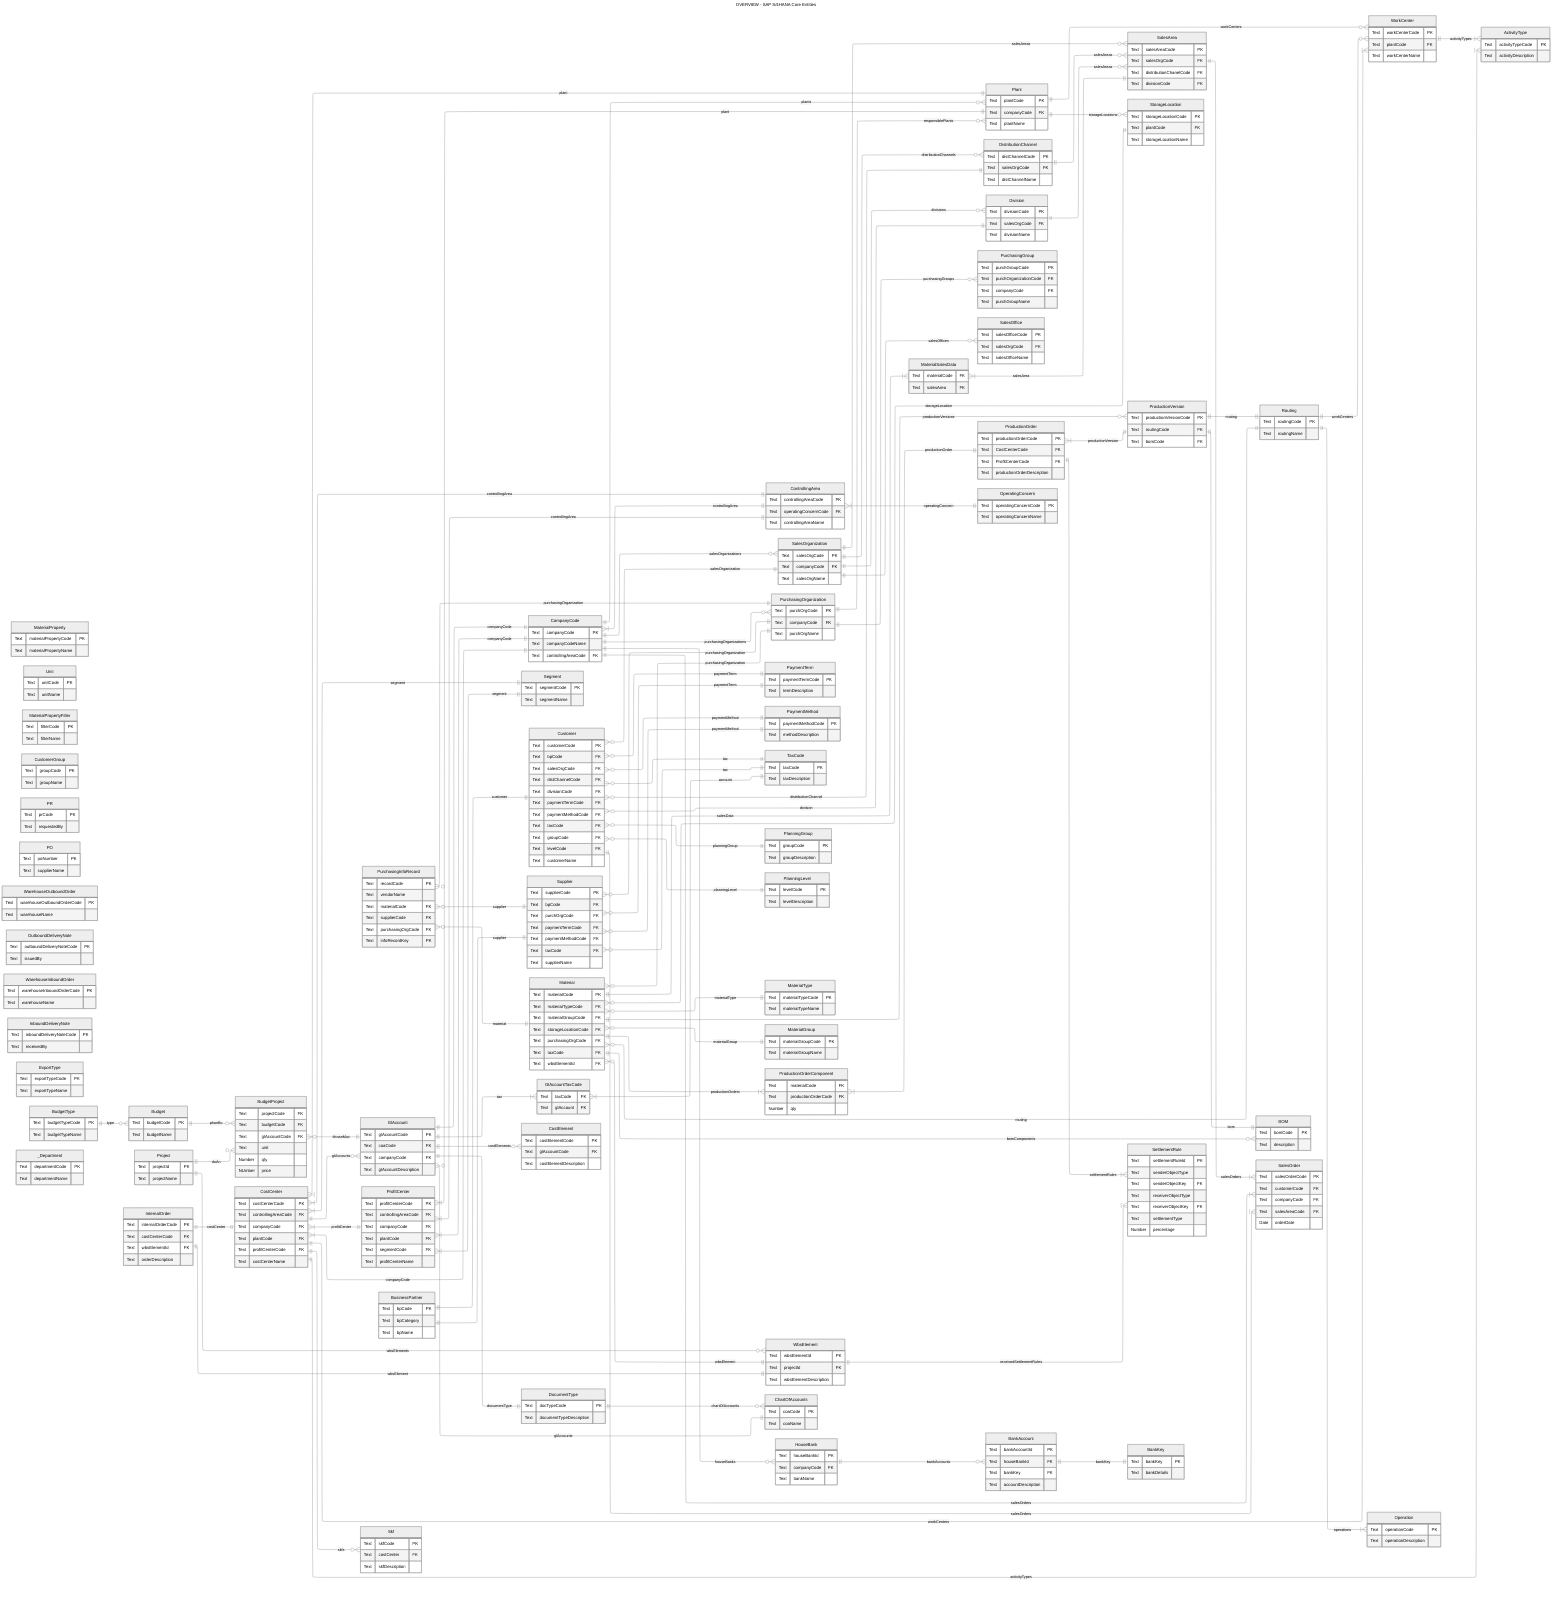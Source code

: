 ---
title: OVERVIEW - SAP S/4HANA Core Entities
config:
  theme: neutral
  layout: elk
---
erDiagram
    direction lr
    MaterialProperty {
        Text materialPropertyCode PK
        Text materialPropertyName
    }

    Unit {
        Text unitCode PK
        Text unitName
    }

    MaterialPropertyFilter {
        Text filterCode PK
        Text filterName
    }

    PurchasingInfoRecord {
        Text recordCode PK
        Text vendorName
    }

    CustomerGroup {
        Text groupCode PK
        Text groupName
    }

    PR {
        Text prCode PK
        Text requestedBy
    }

    PO {
        Text poNumber PK
        Text supplierName
    }

    WarehouseOutboundOrder {
        Text warehouseOutboundOrderCode PK
        Text warehouseName
    }

    OutboundDeliveryNote {
        Text outboundDeliveryNoteCode PK
        Text issuedBy
    }

    WarehouseInboundOrder {
        Text warehouseInboundOrderCode PK
        Text warehouseName
    }

    InboundDeliveryNote {
        Text inboundDeliveryNoteCode PK
        Text receivedBy
    }

    ExportType {
        Text exportTypeCode PK
        Text exportTypeName
    }

    Budget {
        Text budgetCode PK
        Text budgetName
    }

    BudgetType {
        Text budgetTypeCode PK
        Text budgetTypeName
    }

    BudgetProject {
        Text projectCode FK
        Text budgetCode FK
        Text glAccountCode FK
        Text unit
        Number qty
        NUmber price
    }

    BudgetType ||--o{ Budget : "type"
    Budget ||--o{ BudgetProject : "phanBo"
    Project ||--o{ BudgetProject : "duAn"
    BudgetProject o{--|| GlAccount : "khoanMuc"


    %% --- Company Structure (FI/CO Foundation) ---
    CompanyCode {
        Text companyCode PK
        Text companyCodeName
        Text controllingAreaCode FK
    }

    ControllingArea {
        Text controllingAreaCode PK
        Text operatingConcernCode FK
        Text controllingAreaName
    }

    Plant {
        Text plantCode PK
        Text companyCode FK
        Text plantName
    }

    SalesOrganization {
        Text salesOrgCode PK
        Text companyCode FK
        Text salesOrgName
    }

    DistributionChannel {
        Text distChannelCode PK
        Text salesOrgCode FK 
        Text distChannelName
    }

    Division {
        Text divisionCode PK
        Text salesOrgCode FK 
        Text divisionName
    }

    SalesArea {
        Text salesAreaCode PK
        Text salesOrgCode FK
        Text distributionChanelCode FK
        Text divisionCode FK
    }

    PurchasingOrganization {
        Text purchOrgCode PK
        Text companyCode FK
        Text purchOrgName
    }

    PurchasingGroup {
        Text purchGroupCode PK
        Text purchOrganizationCode FK
        Text companyCode FK
        Text purchGroupName
    }

    Segment {
        Text segmentCode PK
        Text segmentName
    }

    SalesOffice {
        Text salesOfficeCode PK
        Text salesOrgCode FK
        Text salesOfficeName 
    }

    CompanyCode }|--|| ControllingArea : controllingArea
    CompanyCode ||--o{ Plant : plants
    CompanyCode ||--o{ SalesOrganization : salesOrganizations
    CompanyCode ||--o{ PurchasingOrganization : purchasingOrganizations

    Plant ||--o{ StorageLocation : storageLocations
    Plant ||--o{ WorkCenter : workCenters

    SalesOrganization ||--o{ SalesOffice : salesOffices
    SalesOrganization ||--o{ DistributionChannel : distributionChannels
    SalesOrganization ||--o{ Division : divisions
    SalesOrganization ||--o{ SalesArea : salesAreas

    DistributionChannel ||--o{ SalesArea : salesAreas
    Division ||--o{ SalesArea : salesAreas

    PurchasingOrganization ||--o{ PurchasingGroup : purchasingGroups
    PurchasingOrganization ||--o{ Plant : responsiblePlants

    %% --- Master Data - Business Partners ---
    BusinessPartner {
        Text bpCode PK
        Text bpCategory
        Text bpName
    }

    Customer {
        Text customerCode PK
        Text bpCode FK            
        Text salesOrgCode FK      
        Text distChannelCode FK   
        Text divisionCode FK      
        Text paymentTermCode FK   
        Text paymentMethodCode FK 
        Text taxCode FK           
        Text groupCode FK         
        Text levelCode FK         
        Text customerName
    }

    Supplier {
        Text supplierCode PK
        Text bpCode FK            
        Text purchOrgCode FK      
        Text paymentTermCode FK   
        Text paymentMethodCode FK 
        Text taxCode FK           
        Text supplierName
    }

    BusinessPartner ||--|| Customer : customer
    BusinessPartner ||--|| Supplier : supplier

    Customer }o--|| SalesOrganization : salesOrganization
    Customer }o--|| DistributionChannel : distributionChannel
    Customer }o--|| Division : division
    Customer }o--|| PaymentTerm : paymentTerm
    Customer }o--|| PaymentMethod : paymentMethod
    Customer }o--|| TaxCode : tax
    Customer }o--|| PlanningGroup : planningGroup
    Customer }o--|| PlanningLevel : planningLevel

    Supplier }o--|| PurchasingOrganization : purchasingOrganization
    Supplier }o--|| PaymentTerm : paymentTerm
    Supplier }o--|| PaymentMethod : paymentMethod
    Supplier }o--|| TaxCode : tax

    PurchasingInfoRecord {
        Text materialCode FK
        Text supplierCode FK
        Text purchasingOrgCode FK
        Text infoRecordKey PK
    }

    PurchasingInfoRecord }o--|| Material : material
    PurchasingInfoRecord }o--|| Supplier : supplier
    PurchasingInfoRecord }o--|| PurchasingOrganization : purchasingOrganization

    %% --- Master Data - Material ---
    Material {
        Text materialCode PK
        Text materialTypeCode FK
        Text materialGroupCode FK
        Text storageLocationCode FK
        Text purchasingOrgCode FK
        Text taxCode FK
        Text wbsElementId FK 
    }
    MaterialType {
        Text materialTypeCode PK
        Text materialTypeName
    }
    MaterialGroup {
        Text materialGroupCode PK
        Text materialGroupName
    }

    MaterialSalesData {
        Text materialCode FK
        Text salesArea FK
    }

    ProductionVersion {
        Text productionVersionCode PK
        Text routingCode FK
        Text bomCode FK
    }

    Routing {
        Text routingCode PK
        Text routingName
    }

    BOM {
        Text bomCode PK
        Text description
    }

    ProductionOrderComponent {
        Text materialCode FK
        Text productionOrderCode FK
        Number qty
    }

    Material }o--|| MaterialType : materialType
    Material }o--|| MaterialGroup : materialGroup
    Material }o--|| StorageLocation : storageLocation
    Material }o--|| PurchasingOrganization : purchasingOrganization
    Material ||--o{ ProductionVersion : productionVersions
    Material }o--|| Routing : routing

    Material ||--|{ ProductionOrderComponent : productionOrders
    ProductionOrderComponent }|--|| ProductionOrder : productionOrder

    Material ||--|{ MaterialSalesData : salesData
    MaterialSalesData }|--|| SalesArea : salesArea

    Material ||--o{ BOM : bomComponents

    ProductionVersion ||--|| Routing : routing
    ProductionVersion ||--|| BOM : bom

    Routing ||--o{ WorkCenter : workCenters

    Operation {
        Text operationCode PK
        Text operationDescription
    }

    Routing ||--|{ Operation : operations

    ProductionOrder {
        Text productionOrderCode PK
        Text CostCenterCode FK
        Text ProfitCenterCode FK
        Text productionOrderDescription
    }

    SalesOrder {
        Text salesOrderCode PK
        Text customerCode FK
        Text companyCode FK
        Text salesAreaCode FK
        Date orderDate
    }

    SalesArea ||--|{ SalesOrder : salesOrders
    Customer ||--|{ SalesOrder : salesOrders
    CompanyCode ||--|{ SalesOrder : salesOrders

    SettlementRule {
        Text settlementRuleId PK
        Text senderObjectType
        Text senderObjectKey FK
        Text receiverObjectType
        Text receiverObjectKey FK
        Text settlementType
        Number percentage
    }

    ProductionOrder }|--|| ProductionVersion : productionVersion
    ProductionOrder ||--|{ SettlementRule : settlementRules
    WbsElement ||--|{ SettlementRule : receivedSettlementRules

    %% --- Financial & Controlling Master Data ---
    ChartOfAccounts {
        Text coaCode PK
        Text coaName
    }

    GlAccount {
        Text glAccountCode PK
        Text coaCode FK             
        Text companyCode FK         
        Text glAccountDescription
    }

    GlAccountTaxCode {
        Text taxCode FK 
        Text glAccount FK
    }

    GlAccount ||--|{ GlAccountTaxCode : tax
    GlAccountTaxCode }|--|| TaxCode: account

    CostElement {
        Text costElementCode PK
        Text glAccountCode FK      
        Text costElementDescription
    }

    CostCenter {
        Text costCenterCode PK
        Text controllingAreaCode FK 
        Text companyCode FK         
        Text plantCode FK           
        Text profitCenterCode FK    
        Text costCenterName
    }

    ProfitCenter {
        Text profitCenterCode PK
        Text controllingAreaCode FK 
        Text companyCode FK         
        Text plantCode FK           
        Text segmentCode FK         
        Text profitCenterName
    }

    ProfitCenter }|--|| Segment : segment
    CostCenter }|--|| Segment : segment

    InternalOrder {
        Text internalOrderCode PK
        Text costCenterCode FK 
        Text wbsElementId FK   
        Text orderDescription
    }

    Project {
        Text projectId PK
        Text projectName
    }

    WbsElement {
        Text wbsElementId PK
        Text projectId FK
        Text wbsElementDescription
    }

    OperatingConcern {
        Text operatingConcernCode PK
        Text operatingConcernName
    }

    ChartOfAccounts ||--o{ GlAccount : glAccounts
    GlAccount ||--|| CompanyCode : companyCode
    GlAccount ||--o{ CostElement : costElements

    CostCenter }|--|| ControllingArea : controllingArea
    CostCenter }|--|| CompanyCode : companyCode
    CostCenter }|--|| Plant : plant
    CostCenter }|--|| ProfitCenter : profitCenter
    CostCenter ||--o{ Skf : skfs
    CostCenter ||--o{ GlAccount : glAccounts
    CostCenter ||--|{ WorkCenter : workCenters
    CostCenter ||--|{ ActivityType : activityTypes
    WorkCenter ||--|{ ActivityType : activityTypes

    ProfitCenter }|--|| ControllingArea : controllingArea
    ProfitCenter }|--|| CompanyCode : companyCode
    ProfitCenter }|--|| Plant : plant

    InternalOrder ||--|| CostCenter : costCenter
    InternalOrder ||--|| WbsElement : wbsElement

    Project ||--o{ WbsElement : wbsElements
    Material }o--|| WbsElement : wbsElement

    ControllingArea }|--|| OperatingConcern : operatingConcern

    %% --- Bank & Payment Details ---
    HouseBank {
        Text houseBankId PK
        Text companyCode FK
        Text bankName
    }

    BankAccount {
        Text bankAccountId PK
        Text houseBankId FK
        Text bankKey FK    
        Text accountDescription
    }

    BankKey {
        Text bankKey PK
        Text bankDetails
    }

    PaymentTerm {
        Text paymentTermCode PK
        Text termDescription
    }

    PaymentMethod {
        Text paymentMethodCode PK
        Text methodDescription
    }

    HouseBank ||--o{ BankAccount : bankAccounts
    BankAccount ||--|| BankKey : bankKey
    CompanyCode ||--o{ HouseBank : houseBanks

    %% --- Other Common Master Data ---
    TaxCode {
        Text taxCode PK
        Text taxDescription
    }

    DocumentType {
        Text docTypeCode PK
        Text documentTypeDescription
    }

    GlAccount ||--|| DocumentType : documentType
    DocumentType ||--o{ ChartOfAccounts : chartOfAccounts

    ActivityType {
        Text activityTypeCode PK
        Text activityDescription
    }

    Skf {
        Text skfCode PK
        Text costCenter FK
        Text skfDescription
    }

    PlanningGroup {
        Text groupCode PK
        Text groupDescription
    }

    PlanningLevel {
        Text levelCode PK
        Text levelDescription
    }

    StorageLocation {
        Text storageLocationCode PK
        Text plantCode FK       
        Text storageLocationName
    }

    WorkCenter {
        Text workCenterCode PK
        Text plantCode FK       
        Text workCenterName
    }

    _Department{
        Text departmentCode PK
        Text departmentName
    }